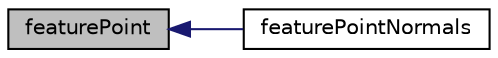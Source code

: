 digraph "featurePoint"
{
  bgcolor="transparent";
  edge [fontname="Helvetica",fontsize="10",labelfontname="Helvetica",labelfontsize="10"];
  node [fontname="Helvetica",fontsize="10",shape=record];
  rankdir="LR";
  Node1 [label="featurePoint",height=0.2,width=0.4,color="black", fillcolor="grey75", style="filled", fontcolor="black"];
  Node1 -> Node2 [dir="back",color="midnightblue",fontsize="10",style="solid",fontname="Helvetica"];
  Node2 [label="featurePointNormals",height=0.2,width=0.4,color="black",URL="$a00709.html#af97ad1a6ee9cd0d5a4d5560bb1183734",tooltip="Return the normal vectors for a given feature point. "];
}
